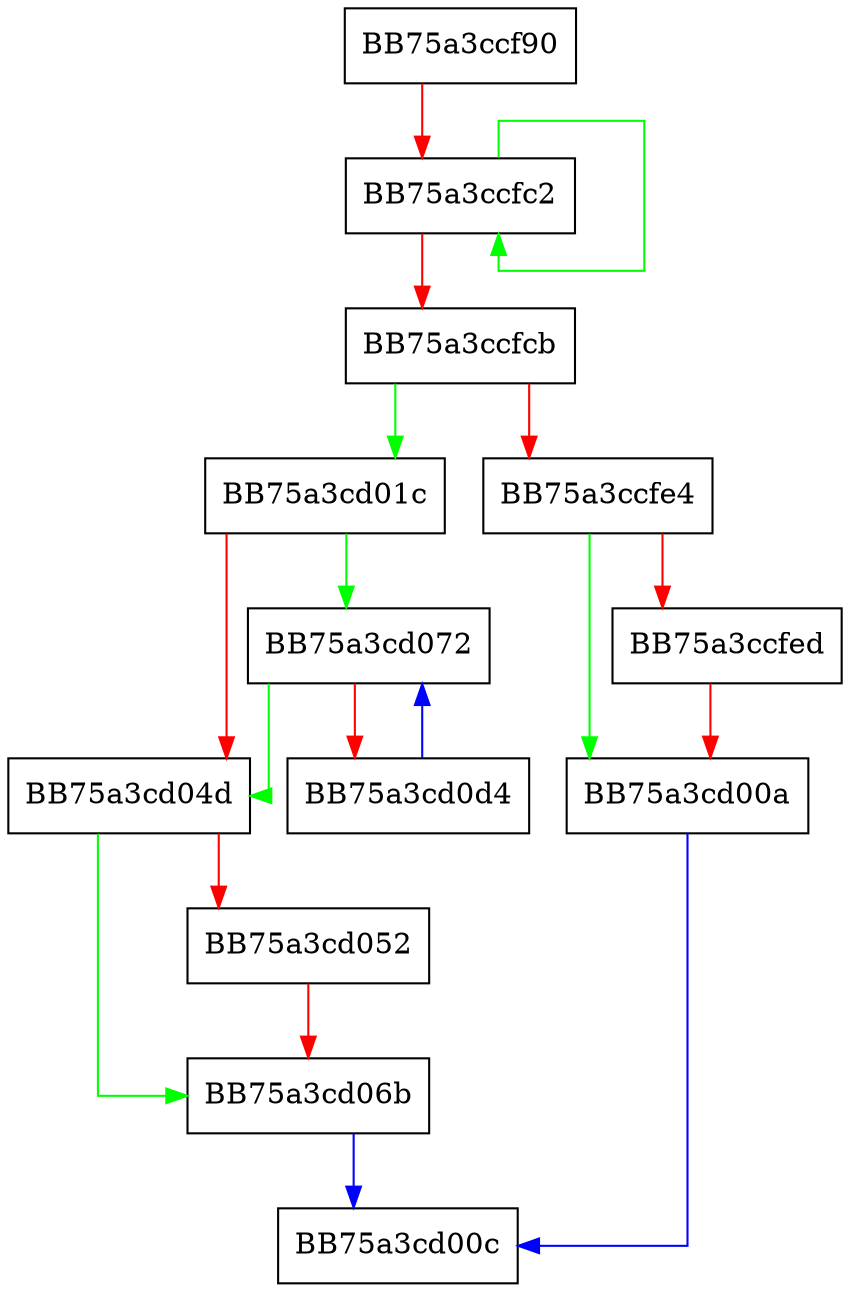 digraph mp_lua_api_GetExecutablesFromCommandLine {
  node [shape="box"];
  graph [splines=ortho];
  BB75a3ccf90 -> BB75a3ccfc2 [color="red"];
  BB75a3ccfc2 -> BB75a3ccfc2 [color="green"];
  BB75a3ccfc2 -> BB75a3ccfcb [color="red"];
  BB75a3ccfcb -> BB75a3cd01c [color="green"];
  BB75a3ccfcb -> BB75a3ccfe4 [color="red"];
  BB75a3ccfe4 -> BB75a3cd00a [color="green"];
  BB75a3ccfe4 -> BB75a3ccfed [color="red"];
  BB75a3ccfed -> BB75a3cd00a [color="red"];
  BB75a3cd00a -> BB75a3cd00c [color="blue"];
  BB75a3cd01c -> BB75a3cd072 [color="green"];
  BB75a3cd01c -> BB75a3cd04d [color="red"];
  BB75a3cd04d -> BB75a3cd06b [color="green"];
  BB75a3cd04d -> BB75a3cd052 [color="red"];
  BB75a3cd052 -> BB75a3cd06b [color="red"];
  BB75a3cd06b -> BB75a3cd00c [color="blue"];
  BB75a3cd072 -> BB75a3cd04d [color="green"];
  BB75a3cd072 -> BB75a3cd0d4 [color="red"];
  BB75a3cd0d4 -> BB75a3cd072 [color="blue"];
}